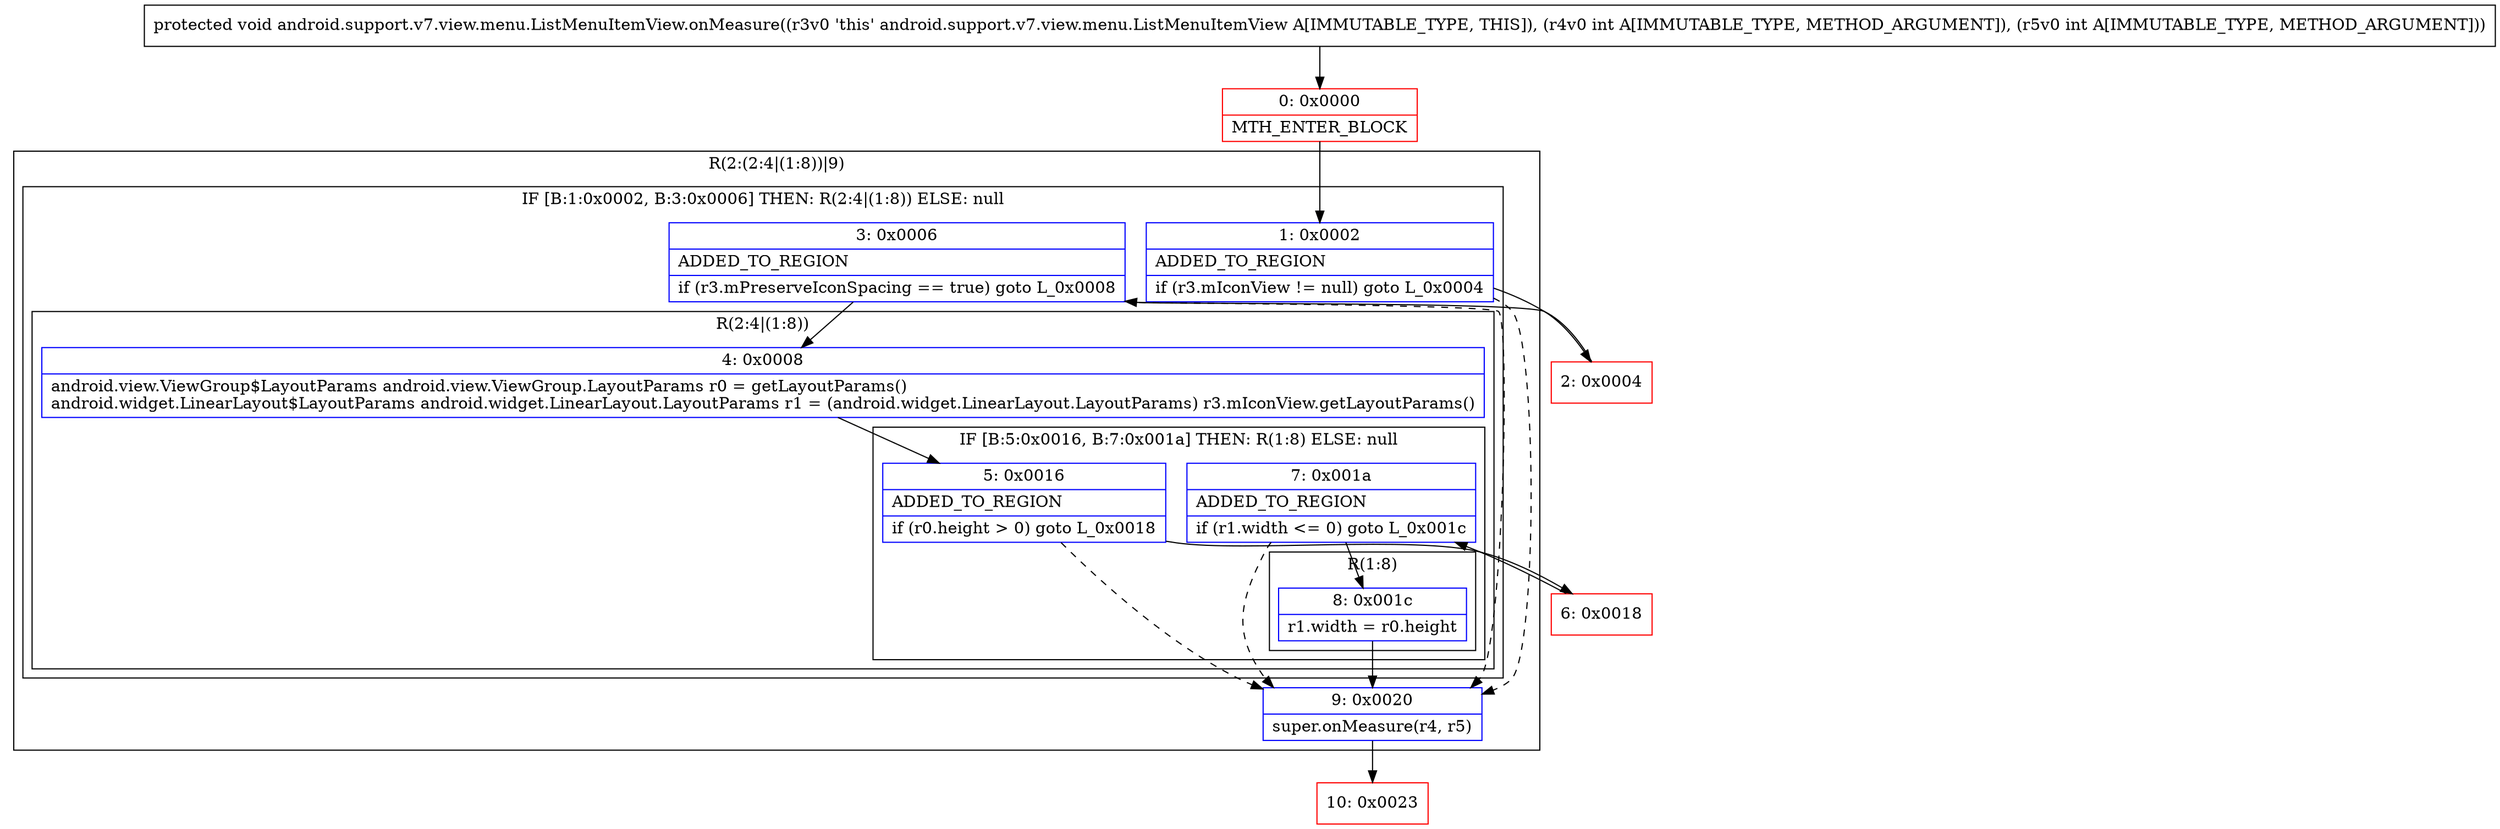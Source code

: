 digraph "CFG forandroid.support.v7.view.menu.ListMenuItemView.onMeasure(II)V" {
subgraph cluster_Region_208085811 {
label = "R(2:(2:4|(1:8))|9)";
node [shape=record,color=blue];
subgraph cluster_IfRegion_1481801615 {
label = "IF [B:1:0x0002, B:3:0x0006] THEN: R(2:4|(1:8)) ELSE: null";
node [shape=record,color=blue];
Node_1 [shape=record,label="{1\:\ 0x0002|ADDED_TO_REGION\l|if (r3.mIconView != null) goto L_0x0004\l}"];
Node_3 [shape=record,label="{3\:\ 0x0006|ADDED_TO_REGION\l|if (r3.mPreserveIconSpacing == true) goto L_0x0008\l}"];
subgraph cluster_Region_670956978 {
label = "R(2:4|(1:8))";
node [shape=record,color=blue];
Node_4 [shape=record,label="{4\:\ 0x0008|android.view.ViewGroup$LayoutParams android.view.ViewGroup.LayoutParams r0 = getLayoutParams()\landroid.widget.LinearLayout$LayoutParams android.widget.LinearLayout.LayoutParams r1 = (android.widget.LinearLayout.LayoutParams) r3.mIconView.getLayoutParams()\l}"];
subgraph cluster_IfRegion_363170752 {
label = "IF [B:5:0x0016, B:7:0x001a] THEN: R(1:8) ELSE: null";
node [shape=record,color=blue];
Node_5 [shape=record,label="{5\:\ 0x0016|ADDED_TO_REGION\l|if (r0.height \> 0) goto L_0x0018\l}"];
Node_7 [shape=record,label="{7\:\ 0x001a|ADDED_TO_REGION\l|if (r1.width \<= 0) goto L_0x001c\l}"];
subgraph cluster_Region_1954197701 {
label = "R(1:8)";
node [shape=record,color=blue];
Node_8 [shape=record,label="{8\:\ 0x001c|r1.width = r0.height\l}"];
}
}
}
}
Node_9 [shape=record,label="{9\:\ 0x0020|super.onMeasure(r4, r5)\l}"];
}
Node_0 [shape=record,color=red,label="{0\:\ 0x0000|MTH_ENTER_BLOCK\l}"];
Node_2 [shape=record,color=red,label="{2\:\ 0x0004}"];
Node_6 [shape=record,color=red,label="{6\:\ 0x0018}"];
Node_10 [shape=record,color=red,label="{10\:\ 0x0023}"];
MethodNode[shape=record,label="{protected void android.support.v7.view.menu.ListMenuItemView.onMeasure((r3v0 'this' android.support.v7.view.menu.ListMenuItemView A[IMMUTABLE_TYPE, THIS]), (r4v0 int A[IMMUTABLE_TYPE, METHOD_ARGUMENT]), (r5v0 int A[IMMUTABLE_TYPE, METHOD_ARGUMENT])) }"];
MethodNode -> Node_0;
Node_1 -> Node_2;
Node_1 -> Node_9[style=dashed];
Node_3 -> Node_4;
Node_3 -> Node_9[style=dashed];
Node_4 -> Node_5;
Node_5 -> Node_6;
Node_5 -> Node_9[style=dashed];
Node_7 -> Node_8;
Node_7 -> Node_9[style=dashed];
Node_8 -> Node_9;
Node_9 -> Node_10;
Node_0 -> Node_1;
Node_2 -> Node_3;
Node_6 -> Node_7;
}

